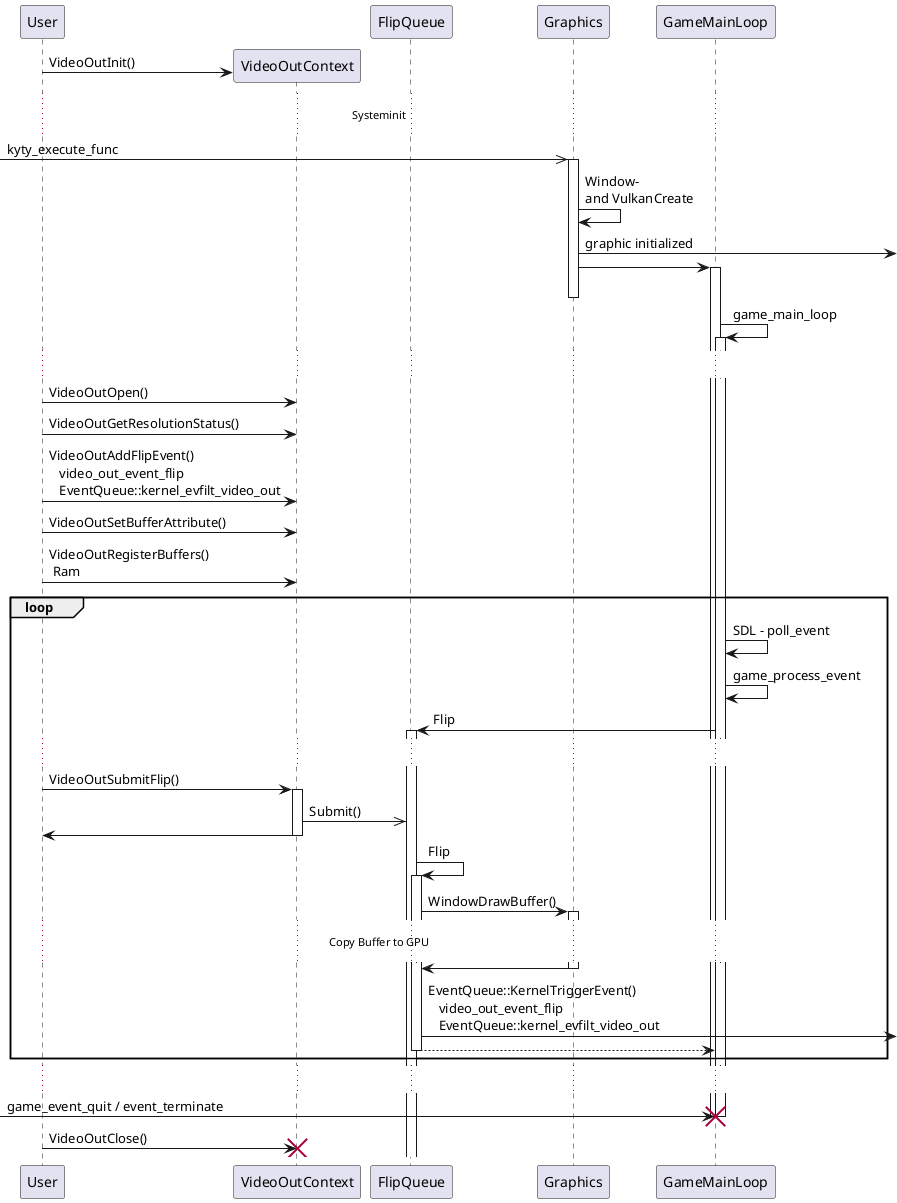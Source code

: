 @startuml
Participant User
Participant VideoOutContext
Participant FlipQueue
Participant Graphics
Participant GameMainLoop

User -> VideoOutContext **: VideoOutInit()
... Systeminit ...
[->> Graphics ++: kyty_execute_func
Graphics -> Graphics: Window- \nand VulkanCreate
Graphics -> : graphic initialized
Graphics -> GameMainLoop ++
deactivate Graphics
GameMainLoop -> GameMainLoop ++: game_main_loop
...

User -> VideoOutContext : VideoOutOpen()
User -> VideoOutContext : VideoOutGetResolutionStatus()
User -> VideoOutContext : VideoOutAddFlipEvent()\n   video_out_event_flip\n   EventQueue::kernel_evfilt_video_out
User -> VideoOutContext : VideoOutSetBufferAttribute()
User -> VideoOutContext : VideoOutRegisterBuffers()\n Ram

loop
GameMainLoop -> GameMainLoop: SDL - poll_event
GameMainLoop -> GameMainLoop: game_process_event
GameMainLoop -> FlipQueue ++: Flip
...
User -> VideoOutContext ++: VideoOutSubmitFlip()
VideoOutContext ->> FlipQueue: Submit()
VideoOutContext -> User --

FlipQueue -> FlipQueue ++: Flip
FlipQueue -> Graphics ++: WindowDrawBuffer()
... Copy Buffer to GPU ...
Graphics -> FlipQueue --

FlipQueue ->] : EventQueue::KernelTriggerEvent()\n   video_out_event_flip\n   EventQueue::kernel_evfilt_video_out
FlipQueue --> GameMainLoop --
end

...
 -> GameMainLoop !!: game_event_quit / event_terminate
 deactivate GameMainLoop
User -> VideoOutContext !!: VideoOutClose()
@enduml